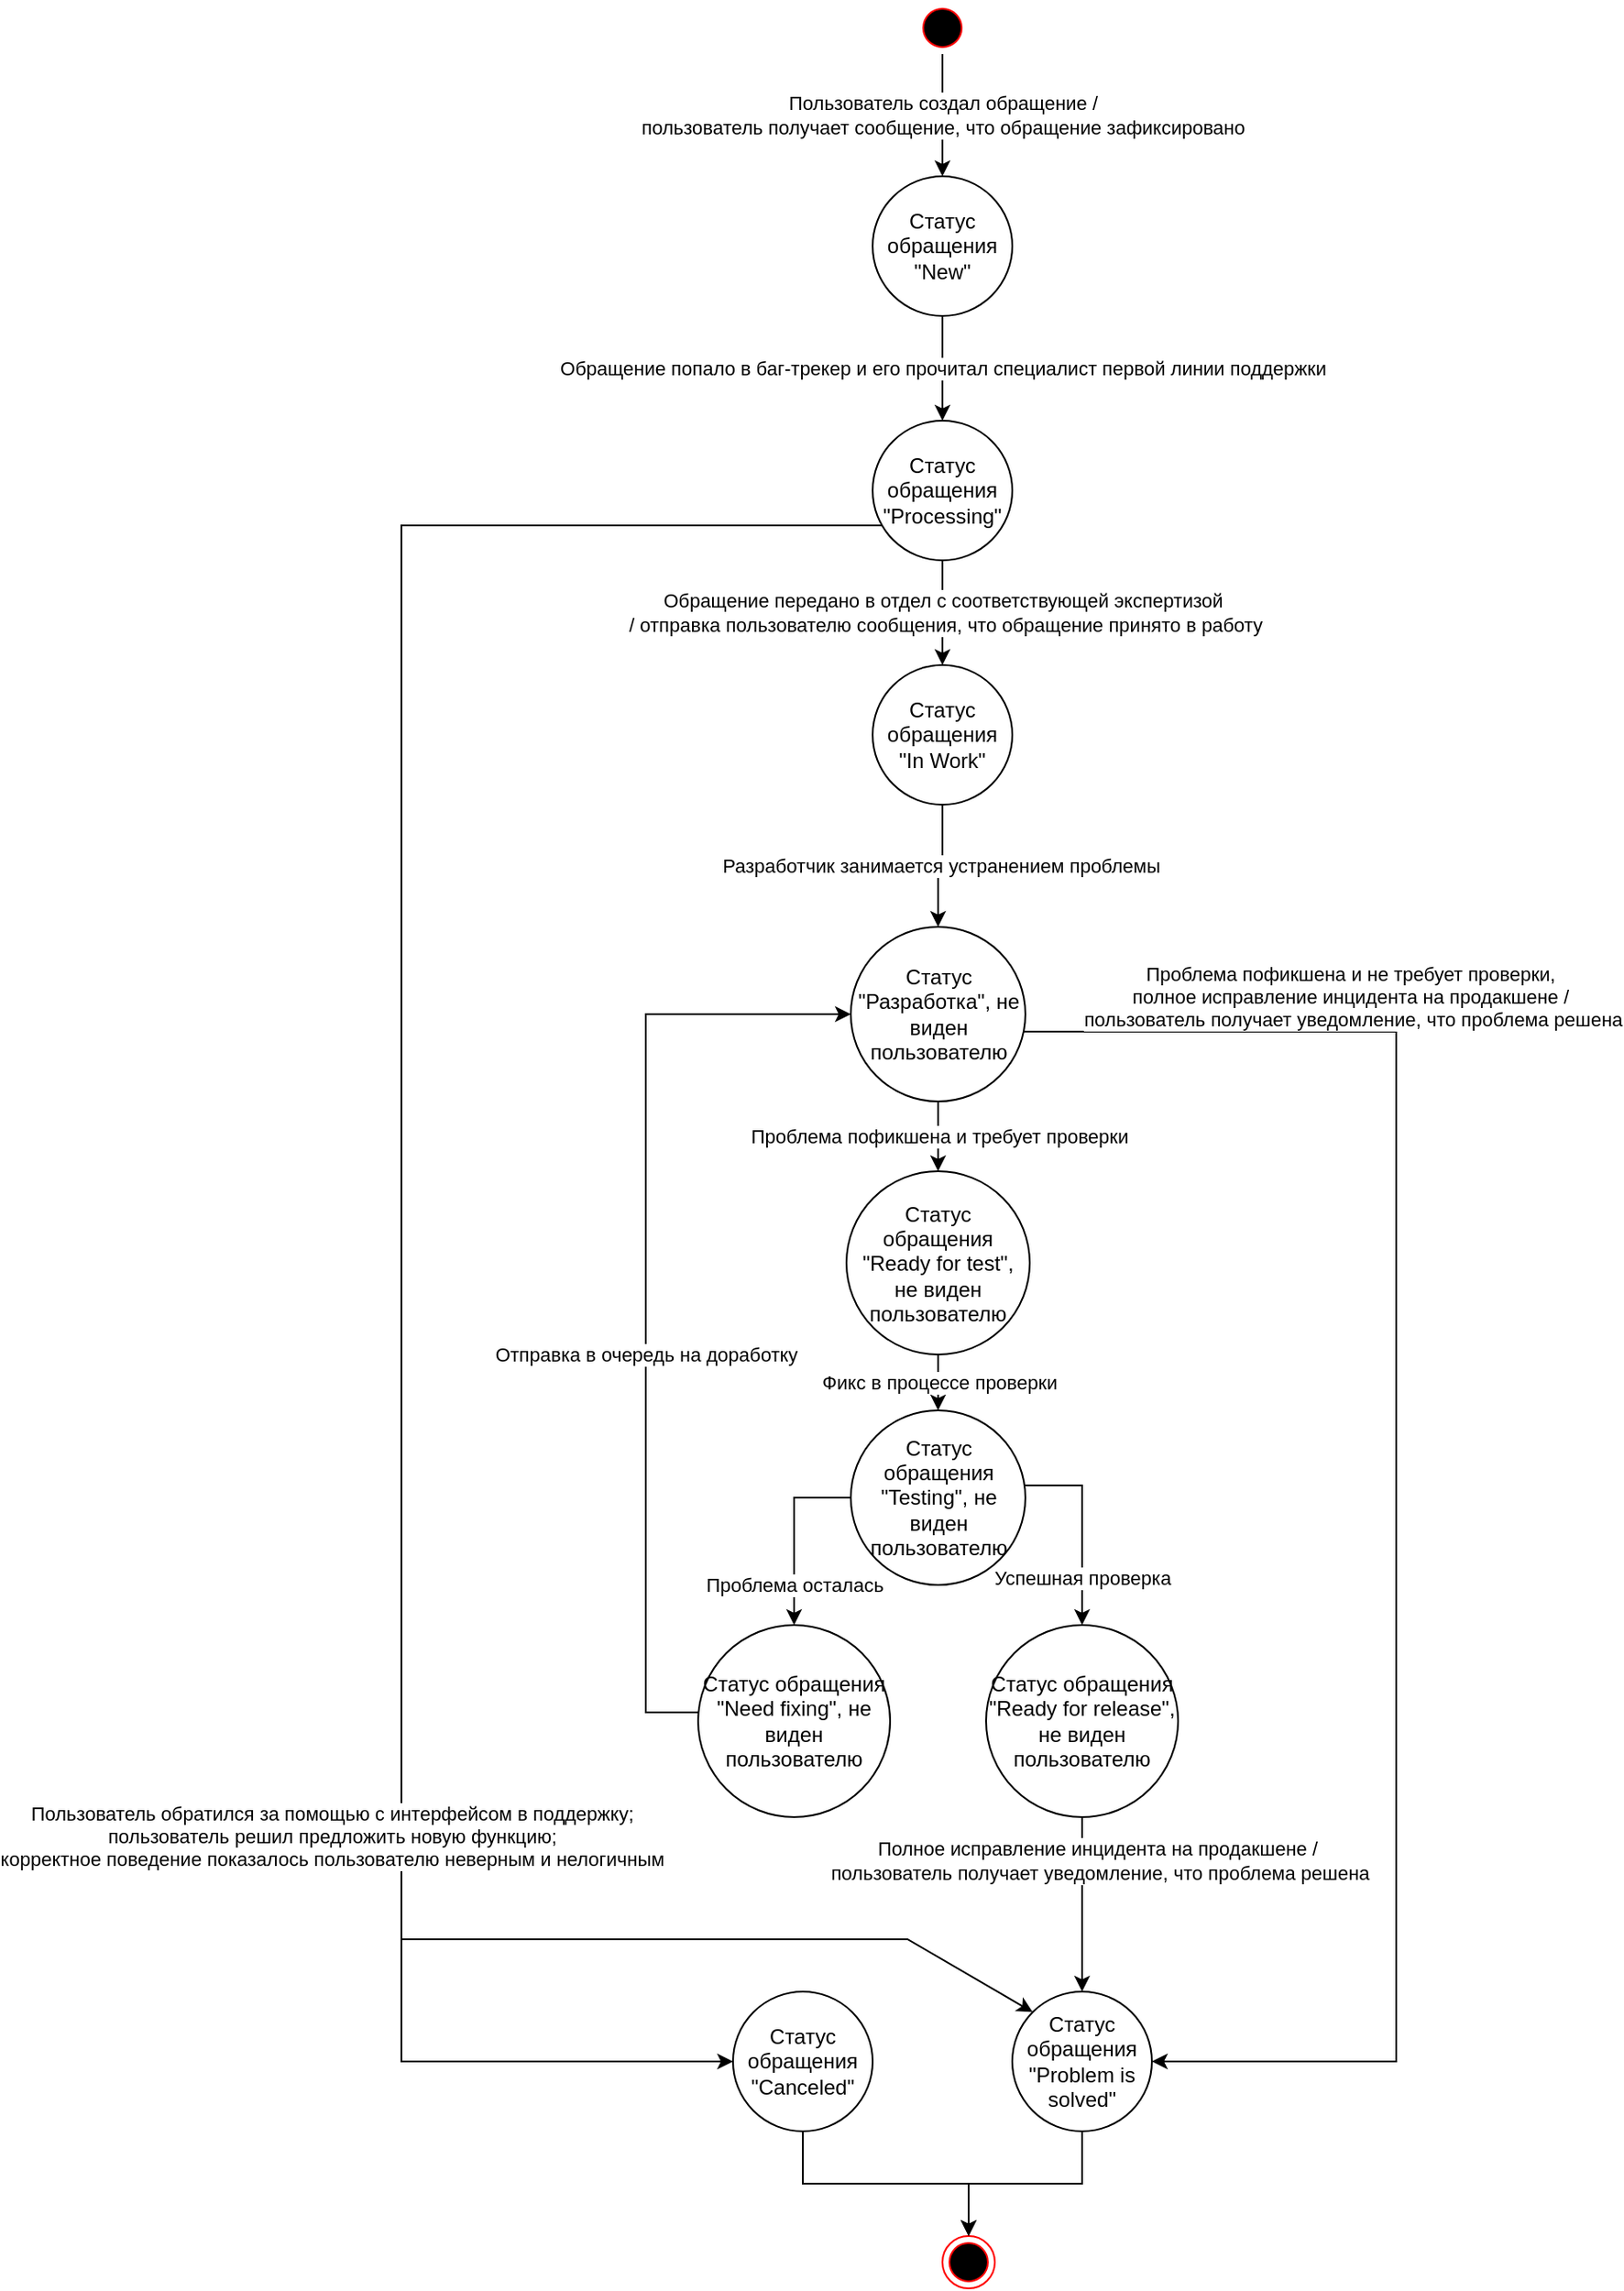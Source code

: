 <mxfile version="21.2.9" type="device">
  <diagram name="Page-1" id="dOTcJNG6GMJbJNmJ9P3h">
    <mxGraphModel dx="2603" dy="788" grid="1" gridSize="10" guides="1" tooltips="1" connect="1" arrows="1" fold="1" page="1" pageScale="1" pageWidth="1169" pageHeight="1654" math="0" shadow="0">
      <root>
        <mxCell id="0" />
        <mxCell id="1" parent="0" />
        <mxCell id="6qjmJasBzLiEkd1yI-6T-1" value="Пользователь создал обращение / &lt;br&gt;пользователь получает сообщение, что обращение зафиксировано&lt;span id=&quot;docs-internal-guid-8e54dc8f-7fff-5573-bb61-48fd9769e941&quot;&gt;&lt;/span&gt;" style="edgeStyle=orthogonalEdgeStyle;rounded=0;orthogonalLoop=1;jettySize=auto;html=1;" edge="1" parent="1" source="6qjmJasBzLiEkd1yI-6T-2" target="6qjmJasBzLiEkd1yI-6T-5">
          <mxGeometry relative="1" as="geometry" />
        </mxCell>
        <mxCell id="6qjmJasBzLiEkd1yI-6T-2" value="" style="ellipse;html=1;shape=startState;fillColor=#000000;strokeColor=#ff0000;" vertex="1" parent="1">
          <mxGeometry x="465" y="50" width="30" height="30" as="geometry" />
        </mxCell>
        <mxCell id="6qjmJasBzLiEkd1yI-6T-3" value="" style="ellipse;html=1;shape=endState;fillColor=#000000;strokeColor=#ff0000;" vertex="1" parent="1">
          <mxGeometry x="480" y="1330" width="30" height="30" as="geometry" />
        </mxCell>
        <mxCell id="6qjmJasBzLiEkd1yI-6T-4" value="Обращение попало в баг-трекер и его прочитал специалист первой линии поддержки" style="edgeStyle=orthogonalEdgeStyle;rounded=0;orthogonalLoop=1;jettySize=auto;html=1;" edge="1" parent="1" source="6qjmJasBzLiEkd1yI-6T-5" target="6qjmJasBzLiEkd1yI-6T-8">
          <mxGeometry relative="1" as="geometry" />
        </mxCell>
        <mxCell id="6qjmJasBzLiEkd1yI-6T-5" value="Статус обращения &quot;New&quot;&lt;span id=&quot;docs-internal-guid-d94bd79f-7fff-6f63-fff6-67095dc99047&quot;&gt;&lt;/span&gt;" style="ellipse;whiteSpace=wrap;html=1;aspect=fixed;" vertex="1" parent="1">
          <mxGeometry x="440" y="150" width="80" height="80" as="geometry" />
        </mxCell>
        <mxCell id="6qjmJasBzLiEkd1yI-6T-6" value="Обращение передано в отдел с соответствующей экспертизой&lt;br&gt;&amp;nbsp;/ отправка пользователю сообщения, что обращение принято в работу" style="edgeStyle=orthogonalEdgeStyle;rounded=0;orthogonalLoop=1;jettySize=auto;html=1;" edge="1" parent="1" source="6qjmJasBzLiEkd1yI-6T-8" target="6qjmJasBzLiEkd1yI-6T-10">
          <mxGeometry relative="1" as="geometry" />
        </mxCell>
        <mxCell id="6qjmJasBzLiEkd1yI-6T-7" value="Пользователь обратился за помощью с интерфейсом в поддержку;&lt;br style=&quot;border-color: var(--border-color);&quot;&gt;пользователь решил предложить новую функцию;&lt;br&gt;корректное поведение показалось пользователю неверным и нелогичным" style="edgeStyle=orthogonalEdgeStyle;rounded=0;orthogonalLoop=1;jettySize=auto;html=1;entryX=0;entryY=0.5;entryDx=0;entryDy=0;" edge="1" parent="1" source="6qjmJasBzLiEkd1yI-6T-8" target="6qjmJasBzLiEkd1yI-6T-26">
          <mxGeometry x="0.526" y="-40" relative="1" as="geometry">
            <Array as="points">
              <mxPoint x="170" y="350" />
              <mxPoint x="170" y="1230" />
            </Array>
            <mxPoint as="offset" />
          </mxGeometry>
        </mxCell>
        <mxCell id="6qjmJasBzLiEkd1yI-6T-8" value="Статус обращения &quot;Processing&quot;&lt;span id=&quot;docs-internal-guid-d94bd79f-7fff-6f63-fff6-67095dc99047&quot;&gt;&lt;/span&gt;" style="ellipse;whiteSpace=wrap;html=1;aspect=fixed;" vertex="1" parent="1">
          <mxGeometry x="440" y="290" width="80" height="80" as="geometry" />
        </mxCell>
        <mxCell id="6qjmJasBzLiEkd1yI-6T-9" value="Проблема пофикшена и требует проверки" style="edgeStyle=orthogonalEdgeStyle;rounded=0;orthogonalLoop=1;jettySize=auto;html=1;exitX=0.5;exitY=1;exitDx=0;exitDy=0;" edge="1" parent="1" source="6qjmJasBzLiEkd1yI-6T-22" target="6qjmJasBzLiEkd1yI-6T-12">
          <mxGeometry relative="1" as="geometry">
            <mxPoint x="485" y="690" as="sourcePoint" />
          </mxGeometry>
        </mxCell>
        <mxCell id="6qjmJasBzLiEkd1yI-6T-10" value="Статус обращения &quot;In Work&quot;&lt;span id=&quot;docs-internal-guid-d94bd79f-7fff-6f63-fff6-67095dc99047&quot;&gt;&lt;/span&gt;" style="ellipse;whiteSpace=wrap;html=1;aspect=fixed;" vertex="1" parent="1">
          <mxGeometry x="440" y="430" width="80" height="80" as="geometry" />
        </mxCell>
        <mxCell id="6qjmJasBzLiEkd1yI-6T-11" value="Фикс в процессе проверки" style="edgeStyle=orthogonalEdgeStyle;rounded=0;orthogonalLoop=1;jettySize=auto;html=1;" edge="1" parent="1" source="6qjmJasBzLiEkd1yI-6T-12" target="6qjmJasBzLiEkd1yI-6T-14">
          <mxGeometry relative="1" as="geometry" />
        </mxCell>
        <mxCell id="6qjmJasBzLiEkd1yI-6T-12" value="Статус обращения &quot;Ready for test&quot;&lt;span id=&quot;docs-internal-guid-d94bd79f-7fff-6f63-fff6-67095dc99047&quot;&gt;&lt;/span&gt;, не виден пользователю" style="ellipse;whiteSpace=wrap;html=1;aspect=fixed;" vertex="1" parent="1">
          <mxGeometry x="425" y="720" width="105" height="105" as="geometry" />
        </mxCell>
        <mxCell id="6qjmJasBzLiEkd1yI-6T-13" value="Успешная проверка" style="edgeStyle=orthogonalEdgeStyle;rounded=0;orthogonalLoop=1;jettySize=auto;html=1;" edge="1" parent="1" source="6qjmJasBzLiEkd1yI-6T-14" target="6qjmJasBzLiEkd1yI-6T-17">
          <mxGeometry x="0.52" relative="1" as="geometry">
            <Array as="points">
              <mxPoint x="560" y="900" />
            </Array>
            <mxPoint as="offset" />
          </mxGeometry>
        </mxCell>
        <mxCell id="6qjmJasBzLiEkd1yI-6T-14" value="Статус обращения &quot;Testing&quot;&lt;span id=&quot;docs-internal-guid-d94bd79f-7fff-6f63-fff6-67095dc99047&quot;&gt;&lt;/span&gt;, не виден пользователю" style="ellipse;whiteSpace=wrap;html=1;aspect=fixed;" vertex="1" parent="1">
          <mxGeometry x="427.5" y="857" width="100" height="100" as="geometry" />
        </mxCell>
        <mxCell id="6qjmJasBzLiEkd1yI-6T-15" value="Проблема осталась" style="edgeStyle=orthogonalEdgeStyle;rounded=0;orthogonalLoop=1;jettySize=auto;html=1;exitX=0;exitY=0.5;exitDx=0;exitDy=0;" edge="1" parent="1" source="6qjmJasBzLiEkd1yI-6T-14" target="6qjmJasBzLiEkd1yI-6T-19">
          <mxGeometry x="0.556" relative="1" as="geometry">
            <mxPoint as="offset" />
          </mxGeometry>
        </mxCell>
        <mxCell id="6qjmJasBzLiEkd1yI-6T-16" value="Полное исправление инцидента на продакшене /&amp;nbsp;&lt;br&gt;пользователь получает уведомление, что проблема решена" style="edgeStyle=orthogonalEdgeStyle;rounded=0;orthogonalLoop=1;jettySize=auto;html=1;entryX=0.5;entryY=0;entryDx=0;entryDy=0;" edge="1" parent="1" source="6qjmJasBzLiEkd1yI-6T-17" target="6qjmJasBzLiEkd1yI-6T-24">
          <mxGeometry x="-0.5" y="10" relative="1" as="geometry">
            <mxPoint x="750" y="1027" as="targetPoint" />
            <mxPoint as="offset" />
          </mxGeometry>
        </mxCell>
        <mxCell id="6qjmJasBzLiEkd1yI-6T-17" value="Статус обращения &quot;Ready for release&quot;&lt;span id=&quot;docs-internal-guid-d94bd79f-7fff-6f63-fff6-67095dc99047&quot;&gt;&lt;/span&gt;, не виден пользователю" style="ellipse;whiteSpace=wrap;html=1;aspect=fixed;" vertex="1" parent="1">
          <mxGeometry x="505" y="980" width="110" height="110" as="geometry" />
        </mxCell>
        <mxCell id="6qjmJasBzLiEkd1yI-6T-18" value="Отправка в очередь на доработку" style="edgeStyle=orthogonalEdgeStyle;rounded=0;orthogonalLoop=1;jettySize=auto;html=1;entryX=0;entryY=0.5;entryDx=0;entryDy=0;" edge="1" parent="1" source="6qjmJasBzLiEkd1yI-6T-19" target="6qjmJasBzLiEkd1yI-6T-22">
          <mxGeometry x="-0.141" relative="1" as="geometry">
            <Array as="points">
              <mxPoint x="310" y="1030" />
              <mxPoint x="310" y="630" />
            </Array>
            <mxPoint as="offset" />
          </mxGeometry>
        </mxCell>
        <mxCell id="6qjmJasBzLiEkd1yI-6T-19" value="Статус обращения &quot;Need fixing&quot;&lt;span id=&quot;docs-internal-guid-d94bd79f-7fff-6f63-fff6-67095dc99047&quot;&gt;&lt;/span&gt;, не виден пользователю" style="ellipse;whiteSpace=wrap;html=1;aspect=fixed;" vertex="1" parent="1">
          <mxGeometry x="340" y="980" width="110" height="110" as="geometry" />
        </mxCell>
        <mxCell id="6qjmJasBzLiEkd1yI-6T-20" value="Разработчик занимается устранением проблемы" style="edgeStyle=orthogonalEdgeStyle;rounded=0;orthogonalLoop=1;jettySize=auto;html=1;" edge="1" parent="1" source="6qjmJasBzLiEkd1yI-6T-10" target="6qjmJasBzLiEkd1yI-6T-22">
          <mxGeometry relative="1" as="geometry">
            <mxPoint x="485" y="550" as="sourcePoint" />
            <mxPoint x="485" y="690" as="targetPoint" />
          </mxGeometry>
        </mxCell>
        <mxCell id="6qjmJasBzLiEkd1yI-6T-21" value="Проблема пофикшена и не требует проверки,&amp;nbsp;&lt;br&gt;полное исправление инцидента на продакшене /&amp;nbsp;&lt;br style=&quot;border-color: var(--border-color);&quot;&gt;пользователь получает уведомление, что проблема решена" style="edgeStyle=orthogonalEdgeStyle;rounded=0;orthogonalLoop=1;jettySize=auto;html=1;entryX=1;entryY=0.5;entryDx=0;entryDy=0;" edge="1" parent="1" source="6qjmJasBzLiEkd1yI-6T-22" target="6qjmJasBzLiEkd1yI-6T-24">
          <mxGeometry x="-0.6" y="20" relative="1" as="geometry">
            <mxPoint x="840" y="640" as="targetPoint" />
            <Array as="points">
              <mxPoint x="740" y="640" />
              <mxPoint x="740" y="1230" />
            </Array>
            <mxPoint as="offset" />
          </mxGeometry>
        </mxCell>
        <mxCell id="6qjmJasBzLiEkd1yI-6T-22" value="Статус&lt;br&gt;&quot;Разработка&quot;, не виден пользователю" style="ellipse;whiteSpace=wrap;html=1;aspect=fixed;" vertex="1" parent="1">
          <mxGeometry x="427.5" y="580" width="100" height="100" as="geometry" />
        </mxCell>
        <mxCell id="6qjmJasBzLiEkd1yI-6T-23" style="edgeStyle=orthogonalEdgeStyle;rounded=0;orthogonalLoop=1;jettySize=auto;html=1;entryX=0.5;entryY=0;entryDx=0;entryDy=0;" edge="1" parent="1" source="6qjmJasBzLiEkd1yI-6T-24" target="6qjmJasBzLiEkd1yI-6T-3">
          <mxGeometry relative="1" as="geometry">
            <Array as="points">
              <mxPoint x="560" y="1300" />
              <mxPoint x="495" y="1300" />
            </Array>
          </mxGeometry>
        </mxCell>
        <mxCell id="6qjmJasBzLiEkd1yI-6T-24" value="Статус обращения &quot;Problem is solved&quot;&lt;span id=&quot;docs-internal-guid-d94bd79f-7fff-6f63-fff6-67095dc99047&quot;&gt;&lt;/span&gt;" style="ellipse;whiteSpace=wrap;html=1;aspect=fixed;" vertex="1" parent="1">
          <mxGeometry x="520" y="1190" width="80" height="80" as="geometry" />
        </mxCell>
        <mxCell id="6qjmJasBzLiEkd1yI-6T-25" style="edgeStyle=orthogonalEdgeStyle;rounded=0;orthogonalLoop=1;jettySize=auto;html=1;entryX=0.5;entryY=0;entryDx=0;entryDy=0;" edge="1" parent="1" source="6qjmJasBzLiEkd1yI-6T-26" target="6qjmJasBzLiEkd1yI-6T-3">
          <mxGeometry relative="1" as="geometry">
            <Array as="points">
              <mxPoint x="400" y="1300" />
              <mxPoint x="495" y="1300" />
            </Array>
          </mxGeometry>
        </mxCell>
        <mxCell id="6qjmJasBzLiEkd1yI-6T-26" value="Статус обращения &quot;Canceled&quot;&lt;span id=&quot;docs-internal-guid-d94bd79f-7fff-6f63-fff6-67095dc99047&quot;&gt;&lt;/span&gt;" style="ellipse;whiteSpace=wrap;html=1;aspect=fixed;" vertex="1" parent="1">
          <mxGeometry x="360" y="1190" width="80" height="80" as="geometry" />
        </mxCell>
        <mxCell id="6qjmJasBzLiEkd1yI-6T-27" value="" style="endArrow=classic;html=1;rounded=0;entryX=0;entryY=0;entryDx=0;entryDy=0;" edge="1" parent="1" target="6qjmJasBzLiEkd1yI-6T-24">
          <mxGeometry width="50" height="50" relative="1" as="geometry">
            <mxPoint x="170" y="1160" as="sourcePoint" />
            <mxPoint x="670" y="1210" as="targetPoint" />
            <Array as="points">
              <mxPoint x="460" y="1160" />
            </Array>
          </mxGeometry>
        </mxCell>
      </root>
    </mxGraphModel>
  </diagram>
</mxfile>
